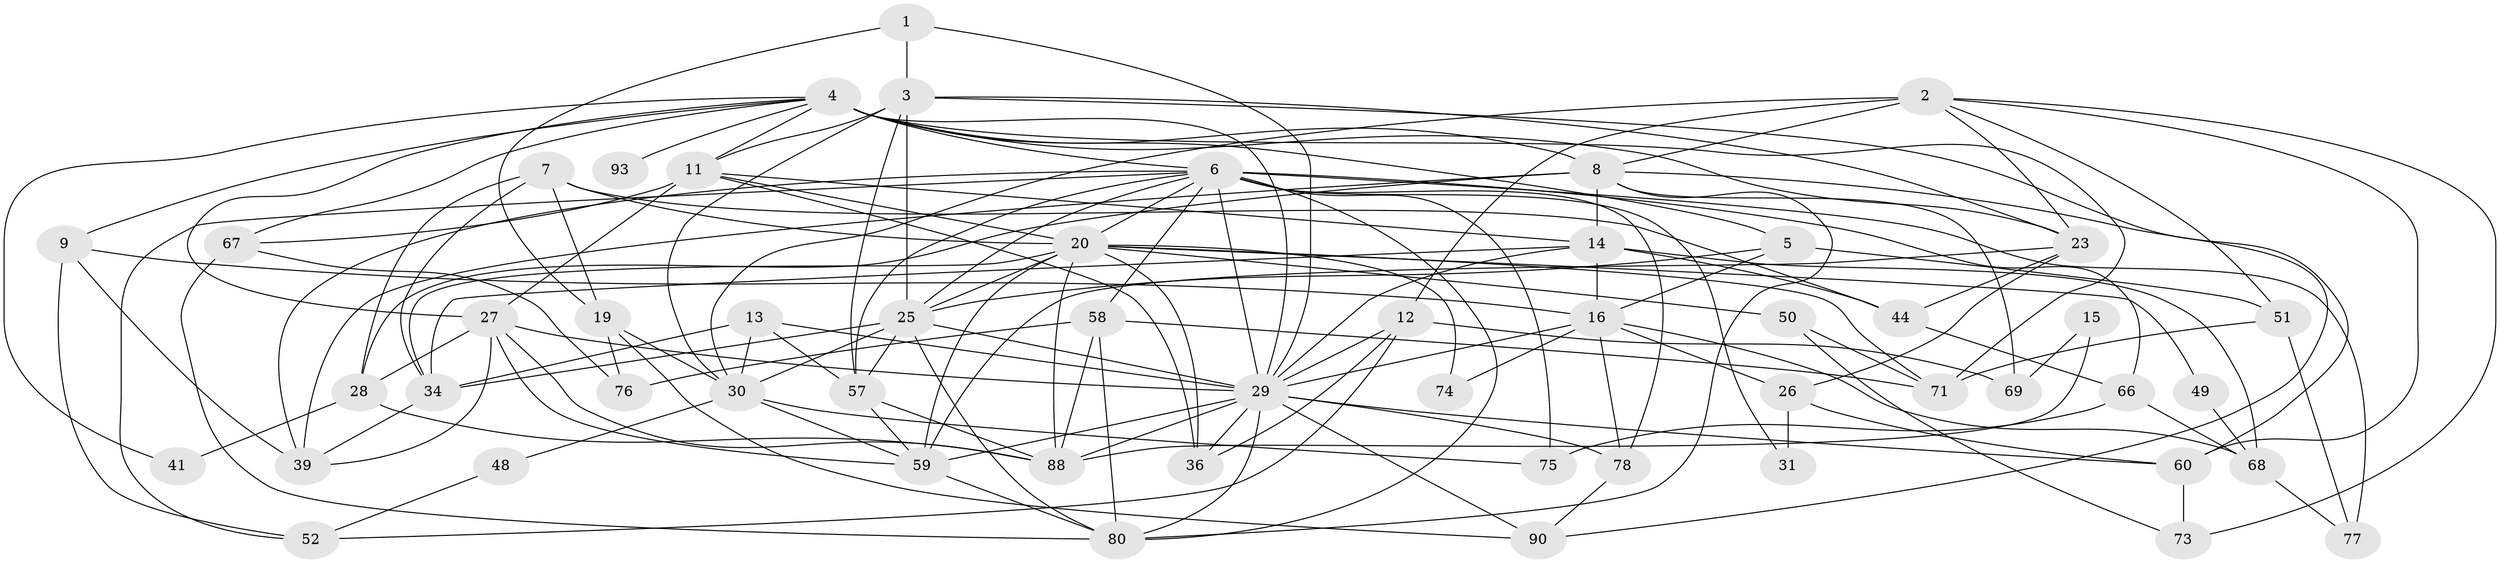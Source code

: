 // original degree distribution, {3: 0.25, 7: 0.037037037037037035, 5: 0.24074074074074073, 4: 0.2777777777777778, 2: 0.12962962962962962, 9: 0.009259259259259259, 6: 0.05555555555555555}
// Generated by graph-tools (version 1.1) at 2025/15/03/09/25 04:15:13]
// undirected, 54 vertices, 144 edges
graph export_dot {
graph [start="1"]
  node [color=gray90,style=filled];
  1 [super="+47"];
  2 [super="+33+98+56"];
  3 [super="+82+40"];
  4 [super="+10+89+42"];
  5;
  6 [super="+32+17"];
  7 [super="+94+18"];
  8 [super="+103+35"];
  9 [super="+46"];
  11 [super="+87"];
  12 [super="+22"];
  13;
  14 [super="+24+92"];
  15;
  16 [super="+21"];
  19 [super="+62"];
  20 [super="+38+37"];
  23 [super="+55"];
  25 [super="+97+61"];
  26 [super="+54"];
  27 [super="+64"];
  28 [super="+108"];
  29 [super="+63+70+45+81"];
  30 [super="+106+101"];
  31;
  34 [super="+91"];
  36 [super="+85+79"];
  39;
  41;
  44;
  48;
  49;
  50;
  51;
  52;
  57 [super="+65"];
  58 [super="+99"];
  59 [super="+83"];
  60;
  66 [super="+105"];
  67 [super="+100"];
  68;
  69;
  71;
  73;
  74;
  75;
  76;
  77;
  78;
  80 [super="+96"];
  88 [super="+104"];
  90;
  93;
  1 -- 29;
  1 -- 3;
  1 -- 19;
  2 -- 73;
  2 -- 60;
  2 -- 8 [weight=2];
  2 -- 51;
  2 -- 30;
  2 -- 23;
  2 -- 12;
  3 -- 60;
  3 -- 23;
  3 -- 30 [weight=2];
  3 -- 25 [weight=2];
  3 -- 11;
  3 -- 57;
  4 -- 5;
  4 -- 71;
  4 -- 8 [weight=2];
  4 -- 6 [weight=2];
  4 -- 93 [weight=2];
  4 -- 23;
  4 -- 11;
  4 -- 67;
  4 -- 41;
  4 -- 27;
  4 -- 9;
  4 -- 29;
  5 -- 51;
  5 -- 16;
  5 -- 25;
  6 -- 77;
  6 -- 78;
  6 -- 80;
  6 -- 31 [weight=2];
  6 -- 66 [weight=2];
  6 -- 39;
  6 -- 75;
  6 -- 52;
  6 -- 57;
  6 -- 29;
  6 -- 20;
  6 -- 58;
  6 -- 25;
  7 -- 34;
  7 -- 44;
  7 -- 28;
  7 -- 19;
  7 -- 20 [weight=2];
  8 -- 69;
  8 -- 90;
  8 -- 80;
  8 -- 39;
  8 -- 28;
  8 -- 14 [weight=2];
  9 -- 52;
  9 -- 16;
  9 -- 39;
  11 -- 20;
  11 -- 36 [weight=2];
  11 -- 67;
  11 -- 27;
  11 -- 14;
  12 -- 29;
  12 -- 52;
  12 -- 69;
  12 -- 36;
  13 -- 34;
  13 -- 57;
  13 -- 29;
  13 -- 30;
  14 -- 44;
  14 -- 34;
  14 -- 29 [weight=2];
  14 -- 16;
  14 -- 68;
  15 -- 69;
  15 -- 88;
  16 -- 68;
  16 -- 78;
  16 -- 74;
  16 -- 29;
  16 -- 26;
  19 -- 90;
  19 -- 30;
  19 -- 76;
  20 -- 34;
  20 -- 49;
  20 -- 50;
  20 -- 88 [weight=2];
  20 -- 71;
  20 -- 74;
  20 -- 59;
  20 -- 36 [weight=2];
  20 -- 25;
  23 -- 59;
  23 -- 44;
  23 -- 26;
  25 -- 57;
  25 -- 80;
  25 -- 34;
  25 -- 29;
  25 -- 30;
  26 -- 31;
  26 -- 60;
  27 -- 59;
  27 -- 88;
  27 -- 39;
  27 -- 28;
  27 -- 29 [weight=2];
  28 -- 88;
  28 -- 41;
  29 -- 59;
  29 -- 88;
  29 -- 80;
  29 -- 78;
  29 -- 36;
  29 -- 90;
  29 -- 60;
  30 -- 59;
  30 -- 48;
  30 -- 75;
  34 -- 39;
  44 -- 66;
  48 -- 52;
  49 -- 68;
  50 -- 73;
  50 -- 71;
  51 -- 71;
  51 -- 77;
  57 -- 88;
  57 -- 59;
  58 -- 71;
  58 -- 76;
  58 -- 80;
  58 -- 88;
  59 -- 80;
  60 -- 73;
  66 -- 68;
  66 -- 75;
  67 -- 80;
  67 -- 76;
  68 -- 77;
  78 -- 90;
}
